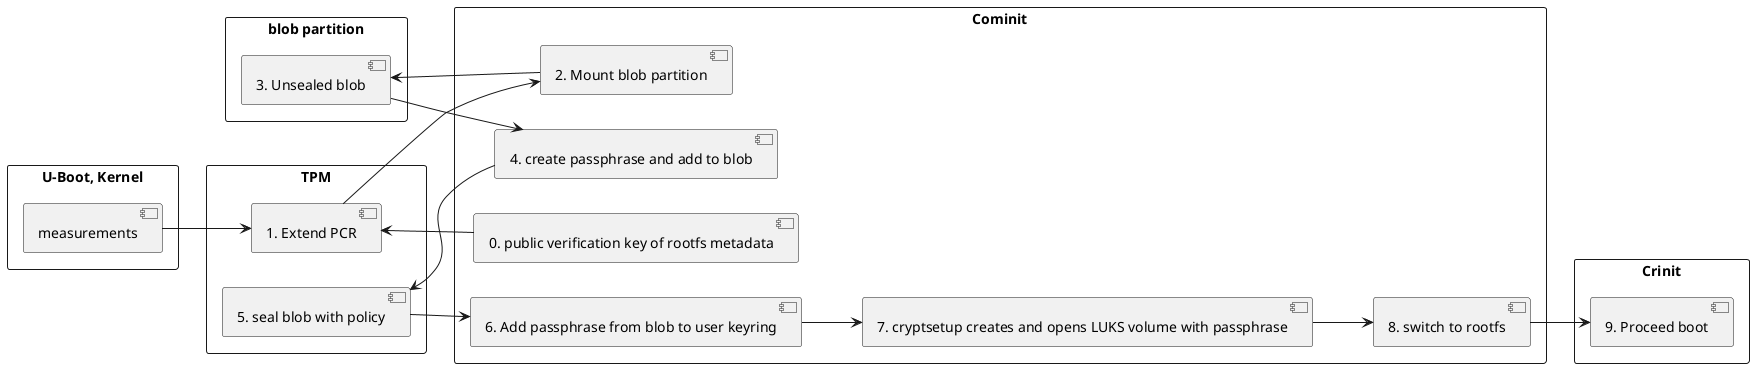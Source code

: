 @startuml
left to right direction

rectangle "TPM" as TPM {
  [1. Extend PCR]
  [5. seal blob with policy]
}

rectangle "blob partition" as BLOB {
  [3. Unsealed blob]
}

rectangle "U-Boot, Kernel" as MEASUREMENTS {
  [measurements]
}

rectangle "Cominit" as COMINIT {
  [0. public verification key of rootfs metadata]
  [2. Mount blob partition]
  [4. create passphrase and add to blob]
  [6. Add passphrase from blob to user keyring]
  [7. cryptsetup creates and opens LUKS volume with passphrase]
  [8. switch to rootfs]
}

rectangle "Crinit" as Crinit {
 [9. Proceed boot]
}

[0. public verification key of rootfs metadata] --> [1. Extend PCR]
[measurements] --> [1. Extend PCR]
[1. Extend PCR] --> [2. Mount blob partition]
[2. Mount blob partition] --> [3. Unsealed blob]
[3. Unsealed blob] --> [4. create passphrase and add to blob]
[4. create passphrase and add to blob] --> [5. seal blob with policy]
[5. seal blob with policy] --> [6. Add passphrase from blob to user keyring]
[6. Add passphrase from blob to user keyring] --> [7. cryptsetup creates and opens LUKS volume with passphrase]
[7. cryptsetup creates and opens LUKS volume with passphrase] --> [8. switch to rootfs]
[8. switch to rootfs] --> [9. Proceed boot]

@enduml
